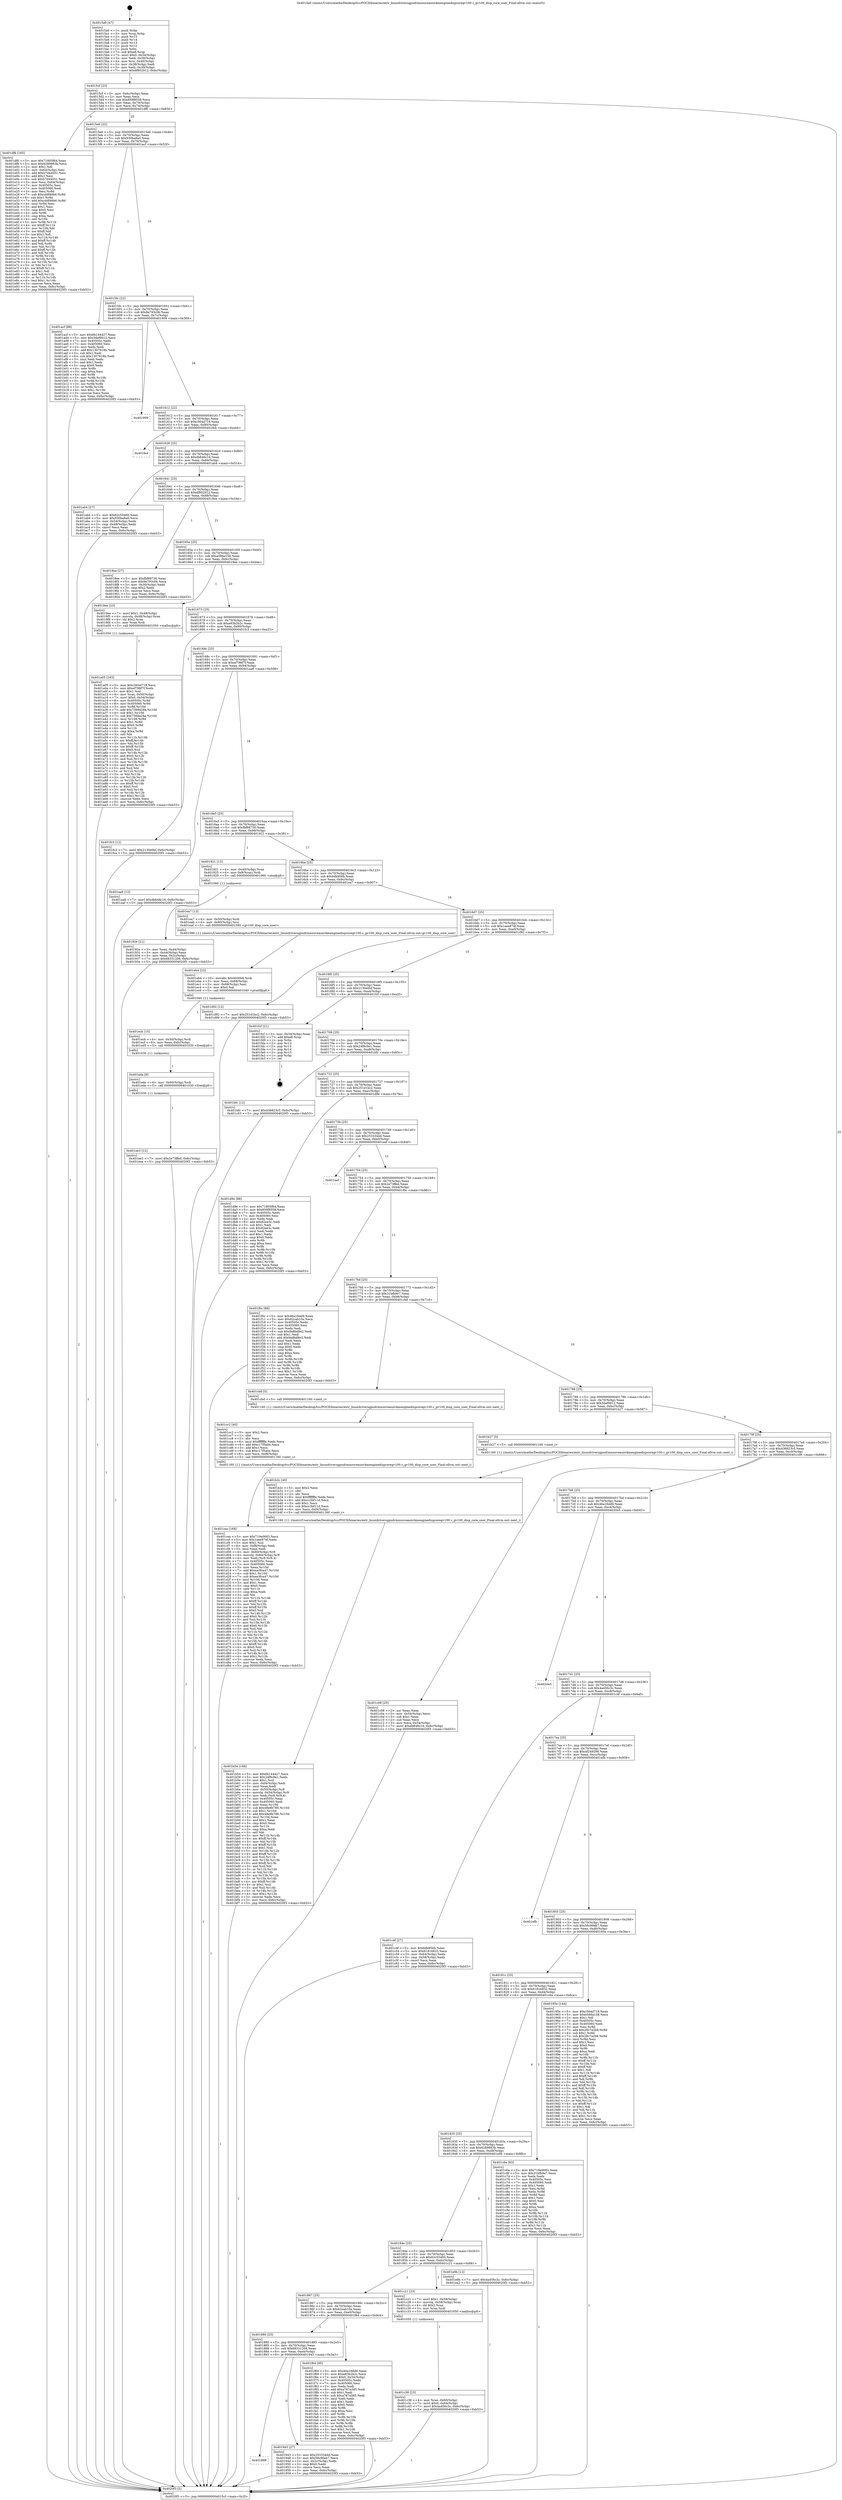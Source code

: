 digraph "0x4015a0" {
  label = "0x4015a0 (/mnt/c/Users/mathe/Desktop/tcc/POCII/binaries/extr_linuxdriversgpudrmnouveaunvkmenginedispcoregv100.c_gv100_disp_core_user_Final-ollvm.out::main(0))"
  labelloc = "t"
  node[shape=record]

  Entry [label="",width=0.3,height=0.3,shape=circle,fillcolor=black,style=filled]
  "0x4015cf" [label="{
     0x4015cf [23]\l
     | [instrs]\l
     &nbsp;&nbsp;0x4015cf \<+3\>: mov -0x6c(%rbp),%eax\l
     &nbsp;&nbsp;0x4015d2 \<+2\>: mov %eax,%ecx\l
     &nbsp;&nbsp;0x4015d4 \<+6\>: sub $0x859f8558,%ecx\l
     &nbsp;&nbsp;0x4015da \<+3\>: mov %eax,-0x70(%rbp)\l
     &nbsp;&nbsp;0x4015dd \<+3\>: mov %ecx,-0x74(%rbp)\l
     &nbsp;&nbsp;0x4015e0 \<+6\>: je 0000000000401df6 \<main+0x856\>\l
  }"]
  "0x401df6" [label="{
     0x401df6 [165]\l
     | [instrs]\l
     &nbsp;&nbsp;0x401df6 \<+5\>: mov $0x71805f64,%eax\l
     &nbsp;&nbsp;0x401dfb \<+5\>: mov $0x6289863b,%ecx\l
     &nbsp;&nbsp;0x401e00 \<+2\>: mov $0x1,%dl\l
     &nbsp;&nbsp;0x401e02 \<+3\>: mov -0x64(%rbp),%esi\l
     &nbsp;&nbsp;0x401e05 \<+6\>: add $0xb7d44051,%esi\l
     &nbsp;&nbsp;0x401e0b \<+3\>: add $0x1,%esi\l
     &nbsp;&nbsp;0x401e0e \<+6\>: sub $0xb7d44051,%esi\l
     &nbsp;&nbsp;0x401e14 \<+3\>: mov %esi,-0x64(%rbp)\l
     &nbsp;&nbsp;0x401e17 \<+7\>: mov 0x40505c,%esi\l
     &nbsp;&nbsp;0x401e1e \<+7\>: mov 0x405060,%edi\l
     &nbsp;&nbsp;0x401e25 \<+3\>: mov %esi,%r8d\l
     &nbsp;&nbsp;0x401e28 \<+7\>: sub $0xcddf46b6,%r8d\l
     &nbsp;&nbsp;0x401e2f \<+4\>: sub $0x1,%r8d\l
     &nbsp;&nbsp;0x401e33 \<+7\>: add $0xcddf46b6,%r8d\l
     &nbsp;&nbsp;0x401e3a \<+4\>: imul %r8d,%esi\l
     &nbsp;&nbsp;0x401e3e \<+3\>: and $0x1,%esi\l
     &nbsp;&nbsp;0x401e41 \<+3\>: cmp $0x0,%esi\l
     &nbsp;&nbsp;0x401e44 \<+4\>: sete %r9b\l
     &nbsp;&nbsp;0x401e48 \<+3\>: cmp $0xa,%edi\l
     &nbsp;&nbsp;0x401e4b \<+4\>: setl %r10b\l
     &nbsp;&nbsp;0x401e4f \<+3\>: mov %r9b,%r11b\l
     &nbsp;&nbsp;0x401e52 \<+4\>: xor $0xff,%r11b\l
     &nbsp;&nbsp;0x401e56 \<+3\>: mov %r10b,%bl\l
     &nbsp;&nbsp;0x401e59 \<+3\>: xor $0xff,%bl\l
     &nbsp;&nbsp;0x401e5c \<+3\>: xor $0x1,%dl\l
     &nbsp;&nbsp;0x401e5f \<+3\>: mov %r11b,%r14b\l
     &nbsp;&nbsp;0x401e62 \<+4\>: and $0xff,%r14b\l
     &nbsp;&nbsp;0x401e66 \<+3\>: and %dl,%r9b\l
     &nbsp;&nbsp;0x401e69 \<+3\>: mov %bl,%r15b\l
     &nbsp;&nbsp;0x401e6c \<+4\>: and $0xff,%r15b\l
     &nbsp;&nbsp;0x401e70 \<+3\>: and %dl,%r10b\l
     &nbsp;&nbsp;0x401e73 \<+3\>: or %r9b,%r14b\l
     &nbsp;&nbsp;0x401e76 \<+3\>: or %r10b,%r15b\l
     &nbsp;&nbsp;0x401e79 \<+3\>: xor %r15b,%r14b\l
     &nbsp;&nbsp;0x401e7c \<+3\>: or %bl,%r11b\l
     &nbsp;&nbsp;0x401e7f \<+4\>: xor $0xff,%r11b\l
     &nbsp;&nbsp;0x401e83 \<+3\>: or $0x1,%dl\l
     &nbsp;&nbsp;0x401e86 \<+3\>: and %dl,%r11b\l
     &nbsp;&nbsp;0x401e89 \<+3\>: or %r11b,%r14b\l
     &nbsp;&nbsp;0x401e8c \<+4\>: test $0x1,%r14b\l
     &nbsp;&nbsp;0x401e90 \<+3\>: cmovne %ecx,%eax\l
     &nbsp;&nbsp;0x401e93 \<+3\>: mov %eax,-0x6c(%rbp)\l
     &nbsp;&nbsp;0x401e96 \<+5\>: jmp 00000000004020f3 \<main+0xb53\>\l
  }"]
  "0x4015e6" [label="{
     0x4015e6 [22]\l
     | [instrs]\l
     &nbsp;&nbsp;0x4015e6 \<+5\>: jmp 00000000004015eb \<main+0x4b\>\l
     &nbsp;&nbsp;0x4015eb \<+3\>: mov -0x70(%rbp),%eax\l
     &nbsp;&nbsp;0x4015ee \<+5\>: sub $0x930ba8a0,%eax\l
     &nbsp;&nbsp;0x4015f3 \<+3\>: mov %eax,-0x78(%rbp)\l
     &nbsp;&nbsp;0x4015f6 \<+6\>: je 0000000000401acf \<main+0x52f\>\l
  }"]
  Exit [label="",width=0.3,height=0.3,shape=circle,fillcolor=black,style=filled,peripheries=2]
  "0x401acf" [label="{
     0x401acf [88]\l
     | [instrs]\l
     &nbsp;&nbsp;0x401acf \<+5\>: mov $0x6b144427,%eax\l
     &nbsp;&nbsp;0x401ad4 \<+5\>: mov $0x3def0612,%ecx\l
     &nbsp;&nbsp;0x401ad9 \<+7\>: mov 0x40505c,%edx\l
     &nbsp;&nbsp;0x401ae0 \<+7\>: mov 0x405060,%esi\l
     &nbsp;&nbsp;0x401ae7 \<+2\>: mov %edx,%edi\l
     &nbsp;&nbsp;0x401ae9 \<+6\>: add $0x1307618b,%edi\l
     &nbsp;&nbsp;0x401aef \<+3\>: sub $0x1,%edi\l
     &nbsp;&nbsp;0x401af2 \<+6\>: sub $0x1307618b,%edi\l
     &nbsp;&nbsp;0x401af8 \<+3\>: imul %edi,%edx\l
     &nbsp;&nbsp;0x401afb \<+3\>: and $0x1,%edx\l
     &nbsp;&nbsp;0x401afe \<+3\>: cmp $0x0,%edx\l
     &nbsp;&nbsp;0x401b01 \<+4\>: sete %r8b\l
     &nbsp;&nbsp;0x401b05 \<+3\>: cmp $0xa,%esi\l
     &nbsp;&nbsp;0x401b08 \<+4\>: setl %r9b\l
     &nbsp;&nbsp;0x401b0c \<+3\>: mov %r8b,%r10b\l
     &nbsp;&nbsp;0x401b0f \<+3\>: and %r9b,%r10b\l
     &nbsp;&nbsp;0x401b12 \<+3\>: xor %r9b,%r8b\l
     &nbsp;&nbsp;0x401b15 \<+3\>: or %r8b,%r10b\l
     &nbsp;&nbsp;0x401b18 \<+4\>: test $0x1,%r10b\l
     &nbsp;&nbsp;0x401b1c \<+3\>: cmovne %ecx,%eax\l
     &nbsp;&nbsp;0x401b1f \<+3\>: mov %eax,-0x6c(%rbp)\l
     &nbsp;&nbsp;0x401b22 \<+5\>: jmp 00000000004020f3 \<main+0xb53\>\l
  }"]
  "0x4015fc" [label="{
     0x4015fc [22]\l
     | [instrs]\l
     &nbsp;&nbsp;0x4015fc \<+5\>: jmp 0000000000401601 \<main+0x61\>\l
     &nbsp;&nbsp;0x401601 \<+3\>: mov -0x70(%rbp),%eax\l
     &nbsp;&nbsp;0x401604 \<+5\>: sub $0x9a793c0b,%eax\l
     &nbsp;&nbsp;0x401609 \<+3\>: mov %eax,-0x7c(%rbp)\l
     &nbsp;&nbsp;0x40160c \<+6\>: je 0000000000401909 \<main+0x369\>\l
  }"]
  "0x401ee3" [label="{
     0x401ee3 [12]\l
     | [instrs]\l
     &nbsp;&nbsp;0x401ee3 \<+7\>: movl $0x2e73ffed,-0x6c(%rbp)\l
     &nbsp;&nbsp;0x401eea \<+5\>: jmp 00000000004020f3 \<main+0xb53\>\l
  }"]
  "0x401909" [label="{
     0x401909\l
  }", style=dashed]
  "0x401612" [label="{
     0x401612 [22]\l
     | [instrs]\l
     &nbsp;&nbsp;0x401612 \<+5\>: jmp 0000000000401617 \<main+0x77\>\l
     &nbsp;&nbsp;0x401617 \<+3\>: mov -0x70(%rbp),%eax\l
     &nbsp;&nbsp;0x40161a \<+5\>: sub $0xc564d719,%eax\l
     &nbsp;&nbsp;0x40161f \<+3\>: mov %eax,-0x80(%rbp)\l
     &nbsp;&nbsp;0x401622 \<+6\>: je 0000000000401fe4 \<main+0xa44\>\l
  }"]
  "0x401eda" [label="{
     0x401eda [9]\l
     | [instrs]\l
     &nbsp;&nbsp;0x401eda \<+4\>: mov -0x60(%rbp),%rdi\l
     &nbsp;&nbsp;0x401ede \<+5\>: call 0000000000401030 \<free@plt\>\l
     | [calls]\l
     &nbsp;&nbsp;0x401030 \{1\} (unknown)\l
  }"]
  "0x401fe4" [label="{
     0x401fe4\l
  }", style=dashed]
  "0x401628" [label="{
     0x401628 [25]\l
     | [instrs]\l
     &nbsp;&nbsp;0x401628 \<+5\>: jmp 000000000040162d \<main+0x8d\>\l
     &nbsp;&nbsp;0x40162d \<+3\>: mov -0x70(%rbp),%eax\l
     &nbsp;&nbsp;0x401630 \<+5\>: sub $0xdb646c16,%eax\l
     &nbsp;&nbsp;0x401635 \<+6\>: mov %eax,-0x84(%rbp)\l
     &nbsp;&nbsp;0x40163b \<+6\>: je 0000000000401ab4 \<main+0x514\>\l
  }"]
  "0x401ecb" [label="{
     0x401ecb [15]\l
     | [instrs]\l
     &nbsp;&nbsp;0x401ecb \<+4\>: mov -0x50(%rbp),%rdi\l
     &nbsp;&nbsp;0x401ecf \<+6\>: mov %eax,-0xfc(%rbp)\l
     &nbsp;&nbsp;0x401ed5 \<+5\>: call 0000000000401030 \<free@plt\>\l
     | [calls]\l
     &nbsp;&nbsp;0x401030 \{1\} (unknown)\l
  }"]
  "0x401ab4" [label="{
     0x401ab4 [27]\l
     | [instrs]\l
     &nbsp;&nbsp;0x401ab4 \<+5\>: mov $0x62c55460,%eax\l
     &nbsp;&nbsp;0x401ab9 \<+5\>: mov $0x930ba8a0,%ecx\l
     &nbsp;&nbsp;0x401abe \<+3\>: mov -0x54(%rbp),%edx\l
     &nbsp;&nbsp;0x401ac1 \<+3\>: cmp -0x48(%rbp),%edx\l
     &nbsp;&nbsp;0x401ac4 \<+3\>: cmovl %ecx,%eax\l
     &nbsp;&nbsp;0x401ac7 \<+3\>: mov %eax,-0x6c(%rbp)\l
     &nbsp;&nbsp;0x401aca \<+5\>: jmp 00000000004020f3 \<main+0xb53\>\l
  }"]
  "0x401641" [label="{
     0x401641 [25]\l
     | [instrs]\l
     &nbsp;&nbsp;0x401641 \<+5\>: jmp 0000000000401646 \<main+0xa6\>\l
     &nbsp;&nbsp;0x401646 \<+3\>: mov -0x70(%rbp),%eax\l
     &nbsp;&nbsp;0x401649 \<+5\>: sub $0xdf802912,%eax\l
     &nbsp;&nbsp;0x40164e \<+6\>: mov %eax,-0x88(%rbp)\l
     &nbsp;&nbsp;0x401654 \<+6\>: je 00000000004018ee \<main+0x34e\>\l
  }"]
  "0x401eb4" [label="{
     0x401eb4 [23]\l
     | [instrs]\l
     &nbsp;&nbsp;0x401eb4 \<+10\>: movabs $0x4030b6,%rdi\l
     &nbsp;&nbsp;0x401ebe \<+3\>: mov %eax,-0x68(%rbp)\l
     &nbsp;&nbsp;0x401ec1 \<+3\>: mov -0x68(%rbp),%esi\l
     &nbsp;&nbsp;0x401ec4 \<+2\>: mov $0x0,%al\l
     &nbsp;&nbsp;0x401ec6 \<+5\>: call 0000000000401040 \<printf@plt\>\l
     | [calls]\l
     &nbsp;&nbsp;0x401040 \{1\} (unknown)\l
  }"]
  "0x4018ee" [label="{
     0x4018ee [27]\l
     | [instrs]\l
     &nbsp;&nbsp;0x4018ee \<+5\>: mov $0xfbf88730,%eax\l
     &nbsp;&nbsp;0x4018f3 \<+5\>: mov $0x9a793c0b,%ecx\l
     &nbsp;&nbsp;0x4018f8 \<+3\>: mov -0x30(%rbp),%edx\l
     &nbsp;&nbsp;0x4018fb \<+3\>: cmp $0x2,%edx\l
     &nbsp;&nbsp;0x4018fe \<+3\>: cmovne %ecx,%eax\l
     &nbsp;&nbsp;0x401901 \<+3\>: mov %eax,-0x6c(%rbp)\l
     &nbsp;&nbsp;0x401904 \<+5\>: jmp 00000000004020f3 \<main+0xb53\>\l
  }"]
  "0x40165a" [label="{
     0x40165a [25]\l
     | [instrs]\l
     &nbsp;&nbsp;0x40165a \<+5\>: jmp 000000000040165f \<main+0xbf\>\l
     &nbsp;&nbsp;0x40165f \<+3\>: mov -0x70(%rbp),%eax\l
     &nbsp;&nbsp;0x401662 \<+5\>: sub $0xe586a158,%eax\l
     &nbsp;&nbsp;0x401667 \<+6\>: mov %eax,-0x8c(%rbp)\l
     &nbsp;&nbsp;0x40166d \<+6\>: je 00000000004019ee \<main+0x44e\>\l
  }"]
  "0x4020f3" [label="{
     0x4020f3 [5]\l
     | [instrs]\l
     &nbsp;&nbsp;0x4020f3 \<+5\>: jmp 00000000004015cf \<main+0x2f\>\l
  }"]
  "0x4015a0" [label="{
     0x4015a0 [47]\l
     | [instrs]\l
     &nbsp;&nbsp;0x4015a0 \<+1\>: push %rbp\l
     &nbsp;&nbsp;0x4015a1 \<+3\>: mov %rsp,%rbp\l
     &nbsp;&nbsp;0x4015a4 \<+2\>: push %r15\l
     &nbsp;&nbsp;0x4015a6 \<+2\>: push %r14\l
     &nbsp;&nbsp;0x4015a8 \<+2\>: push %r13\l
     &nbsp;&nbsp;0x4015aa \<+2\>: push %r12\l
     &nbsp;&nbsp;0x4015ac \<+1\>: push %rbx\l
     &nbsp;&nbsp;0x4015ad \<+7\>: sub $0xe8,%rsp\l
     &nbsp;&nbsp;0x4015b4 \<+7\>: movl $0x0,-0x34(%rbp)\l
     &nbsp;&nbsp;0x4015bb \<+3\>: mov %edi,-0x38(%rbp)\l
     &nbsp;&nbsp;0x4015be \<+4\>: mov %rsi,-0x40(%rbp)\l
     &nbsp;&nbsp;0x4015c2 \<+3\>: mov -0x38(%rbp),%edi\l
     &nbsp;&nbsp;0x4015c5 \<+3\>: mov %edi,-0x30(%rbp)\l
     &nbsp;&nbsp;0x4015c8 \<+7\>: movl $0xdf802912,-0x6c(%rbp)\l
  }"]
  "0x401cea" [label="{
     0x401cea [168]\l
     | [instrs]\l
     &nbsp;&nbsp;0x401cea \<+5\>: mov $0x719e0683,%ecx\l
     &nbsp;&nbsp;0x401cef \<+5\>: mov $0x1aee874f,%edx\l
     &nbsp;&nbsp;0x401cf4 \<+3\>: mov $0x1,%sil\l
     &nbsp;&nbsp;0x401cf7 \<+6\>: mov -0xf8(%rbp),%edi\l
     &nbsp;&nbsp;0x401cfd \<+3\>: imul %eax,%edi\l
     &nbsp;&nbsp;0x401d00 \<+4\>: mov -0x60(%rbp),%r8\l
     &nbsp;&nbsp;0x401d04 \<+4\>: movslq -0x64(%rbp),%r9\l
     &nbsp;&nbsp;0x401d08 \<+4\>: mov %edi,(%r8,%r9,4)\l
     &nbsp;&nbsp;0x401d0c \<+7\>: mov 0x40505c,%eax\l
     &nbsp;&nbsp;0x401d13 \<+7\>: mov 0x405060,%edi\l
     &nbsp;&nbsp;0x401d1a \<+3\>: mov %eax,%r10d\l
     &nbsp;&nbsp;0x401d1d \<+7\>: add $0xea3fca47,%r10d\l
     &nbsp;&nbsp;0x401d24 \<+4\>: sub $0x1,%r10d\l
     &nbsp;&nbsp;0x401d28 \<+7\>: sub $0xea3fca47,%r10d\l
     &nbsp;&nbsp;0x401d2f \<+4\>: imul %r10d,%eax\l
     &nbsp;&nbsp;0x401d33 \<+3\>: and $0x1,%eax\l
     &nbsp;&nbsp;0x401d36 \<+3\>: cmp $0x0,%eax\l
     &nbsp;&nbsp;0x401d39 \<+4\>: sete %r11b\l
     &nbsp;&nbsp;0x401d3d \<+3\>: cmp $0xa,%edi\l
     &nbsp;&nbsp;0x401d40 \<+3\>: setl %bl\l
     &nbsp;&nbsp;0x401d43 \<+3\>: mov %r11b,%r14b\l
     &nbsp;&nbsp;0x401d46 \<+4\>: xor $0xff,%r14b\l
     &nbsp;&nbsp;0x401d4a \<+3\>: mov %bl,%r15b\l
     &nbsp;&nbsp;0x401d4d \<+4\>: xor $0xff,%r15b\l
     &nbsp;&nbsp;0x401d51 \<+4\>: xor $0x0,%sil\l
     &nbsp;&nbsp;0x401d55 \<+3\>: mov %r14b,%r12b\l
     &nbsp;&nbsp;0x401d58 \<+4\>: and $0x0,%r12b\l
     &nbsp;&nbsp;0x401d5c \<+3\>: and %sil,%r11b\l
     &nbsp;&nbsp;0x401d5f \<+3\>: mov %r15b,%r13b\l
     &nbsp;&nbsp;0x401d62 \<+4\>: and $0x0,%r13b\l
     &nbsp;&nbsp;0x401d66 \<+3\>: and %sil,%bl\l
     &nbsp;&nbsp;0x401d69 \<+3\>: or %r11b,%r12b\l
     &nbsp;&nbsp;0x401d6c \<+3\>: or %bl,%r13b\l
     &nbsp;&nbsp;0x401d6f \<+3\>: xor %r13b,%r12b\l
     &nbsp;&nbsp;0x401d72 \<+3\>: or %r15b,%r14b\l
     &nbsp;&nbsp;0x401d75 \<+4\>: xor $0xff,%r14b\l
     &nbsp;&nbsp;0x401d79 \<+4\>: or $0x0,%sil\l
     &nbsp;&nbsp;0x401d7d \<+3\>: and %sil,%r14b\l
     &nbsp;&nbsp;0x401d80 \<+3\>: or %r14b,%r12b\l
     &nbsp;&nbsp;0x401d83 \<+4\>: test $0x1,%r12b\l
     &nbsp;&nbsp;0x401d87 \<+3\>: cmovne %edx,%ecx\l
     &nbsp;&nbsp;0x401d8a \<+3\>: mov %ecx,-0x6c(%rbp)\l
     &nbsp;&nbsp;0x401d8d \<+5\>: jmp 00000000004020f3 \<main+0xb53\>\l
  }"]
  "0x4019ee" [label="{
     0x4019ee [23]\l
     | [instrs]\l
     &nbsp;&nbsp;0x4019ee \<+7\>: movl $0x1,-0x48(%rbp)\l
     &nbsp;&nbsp;0x4019f5 \<+4\>: movslq -0x48(%rbp),%rax\l
     &nbsp;&nbsp;0x4019f9 \<+4\>: shl $0x2,%rax\l
     &nbsp;&nbsp;0x4019fd \<+3\>: mov %rax,%rdi\l
     &nbsp;&nbsp;0x401a00 \<+5\>: call 0000000000401050 \<malloc@plt\>\l
     | [calls]\l
     &nbsp;&nbsp;0x401050 \{1\} (unknown)\l
  }"]
  "0x401673" [label="{
     0x401673 [25]\l
     | [instrs]\l
     &nbsp;&nbsp;0x401673 \<+5\>: jmp 0000000000401678 \<main+0xd8\>\l
     &nbsp;&nbsp;0x401678 \<+3\>: mov -0x70(%rbp),%eax\l
     &nbsp;&nbsp;0x40167b \<+5\>: sub $0xe83b2b2c,%eax\l
     &nbsp;&nbsp;0x401680 \<+6\>: mov %eax,-0x90(%rbp)\l
     &nbsp;&nbsp;0x401686 \<+6\>: je 0000000000401fc3 \<main+0xa23\>\l
  }"]
  "0x401cc2" [label="{
     0x401cc2 [40]\l
     | [instrs]\l
     &nbsp;&nbsp;0x401cc2 \<+5\>: mov $0x2,%ecx\l
     &nbsp;&nbsp;0x401cc7 \<+1\>: cltd\l
     &nbsp;&nbsp;0x401cc8 \<+2\>: idiv %ecx\l
     &nbsp;&nbsp;0x401cca \<+6\>: imul $0xfffffffe,%edx,%ecx\l
     &nbsp;&nbsp;0x401cd0 \<+6\>: add $0xc17f5a0e,%ecx\l
     &nbsp;&nbsp;0x401cd6 \<+3\>: add $0x1,%ecx\l
     &nbsp;&nbsp;0x401cd9 \<+6\>: sub $0xc17f5a0e,%ecx\l
     &nbsp;&nbsp;0x401cdf \<+6\>: mov %ecx,-0xf8(%rbp)\l
     &nbsp;&nbsp;0x401ce5 \<+5\>: call 0000000000401160 \<next_i\>\l
     | [calls]\l
     &nbsp;&nbsp;0x401160 \{1\} (/mnt/c/Users/mathe/Desktop/tcc/POCII/binaries/extr_linuxdriversgpudrmnouveaunvkmenginedispcoregv100.c_gv100_disp_core_user_Final-ollvm.out::next_i)\l
  }"]
  "0x401fc3" [label="{
     0x401fc3 [12]\l
     | [instrs]\l
     &nbsp;&nbsp;0x401fc3 \<+7\>: movl $0x2130e0bf,-0x6c(%rbp)\l
     &nbsp;&nbsp;0x401fca \<+5\>: jmp 00000000004020f3 \<main+0xb53\>\l
  }"]
  "0x40168c" [label="{
     0x40168c [25]\l
     | [instrs]\l
     &nbsp;&nbsp;0x40168c \<+5\>: jmp 0000000000401691 \<main+0xf1\>\l
     &nbsp;&nbsp;0x401691 \<+3\>: mov -0x70(%rbp),%eax\l
     &nbsp;&nbsp;0x401694 \<+5\>: sub $0xef798f7f,%eax\l
     &nbsp;&nbsp;0x401699 \<+6\>: mov %eax,-0x94(%rbp)\l
     &nbsp;&nbsp;0x40169f \<+6\>: je 0000000000401aa8 \<main+0x508\>\l
  }"]
  "0x401c38" [label="{
     0x401c38 [23]\l
     | [instrs]\l
     &nbsp;&nbsp;0x401c38 \<+4\>: mov %rax,-0x60(%rbp)\l
     &nbsp;&nbsp;0x401c3c \<+7\>: movl $0x0,-0x64(%rbp)\l
     &nbsp;&nbsp;0x401c43 \<+7\>: movl $0x4a456c3c,-0x6c(%rbp)\l
     &nbsp;&nbsp;0x401c4a \<+5\>: jmp 00000000004020f3 \<main+0xb53\>\l
  }"]
  "0x401aa8" [label="{
     0x401aa8 [12]\l
     | [instrs]\l
     &nbsp;&nbsp;0x401aa8 \<+7\>: movl $0xdb646c16,-0x6c(%rbp)\l
     &nbsp;&nbsp;0x401aaf \<+5\>: jmp 00000000004020f3 \<main+0xb53\>\l
  }"]
  "0x4016a5" [label="{
     0x4016a5 [25]\l
     | [instrs]\l
     &nbsp;&nbsp;0x4016a5 \<+5\>: jmp 00000000004016aa \<main+0x10a\>\l
     &nbsp;&nbsp;0x4016aa \<+3\>: mov -0x70(%rbp),%eax\l
     &nbsp;&nbsp;0x4016ad \<+5\>: sub $0xfbf88730,%eax\l
     &nbsp;&nbsp;0x4016b2 \<+6\>: mov %eax,-0x98(%rbp)\l
     &nbsp;&nbsp;0x4016b8 \<+6\>: je 0000000000401921 \<main+0x381\>\l
  }"]
  "0x401b54" [label="{
     0x401b54 [168]\l
     | [instrs]\l
     &nbsp;&nbsp;0x401b54 \<+5\>: mov $0x6b144427,%ecx\l
     &nbsp;&nbsp;0x401b59 \<+5\>: mov $0x24f8c9e1,%edx\l
     &nbsp;&nbsp;0x401b5e \<+3\>: mov $0x1,%sil\l
     &nbsp;&nbsp;0x401b61 \<+6\>: mov -0xf4(%rbp),%edi\l
     &nbsp;&nbsp;0x401b67 \<+3\>: imul %eax,%edi\l
     &nbsp;&nbsp;0x401b6a \<+4\>: mov -0x50(%rbp),%r8\l
     &nbsp;&nbsp;0x401b6e \<+4\>: movslq -0x54(%rbp),%r9\l
     &nbsp;&nbsp;0x401b72 \<+4\>: mov %edi,(%r8,%r9,4)\l
     &nbsp;&nbsp;0x401b76 \<+7\>: mov 0x40505c,%eax\l
     &nbsp;&nbsp;0x401b7d \<+7\>: mov 0x405060,%edi\l
     &nbsp;&nbsp;0x401b84 \<+3\>: mov %eax,%r10d\l
     &nbsp;&nbsp;0x401b87 \<+7\>: sub $0x48e9b786,%r10d\l
     &nbsp;&nbsp;0x401b8e \<+4\>: sub $0x1,%r10d\l
     &nbsp;&nbsp;0x401b92 \<+7\>: add $0x48e9b786,%r10d\l
     &nbsp;&nbsp;0x401b99 \<+4\>: imul %r10d,%eax\l
     &nbsp;&nbsp;0x401b9d \<+3\>: and $0x1,%eax\l
     &nbsp;&nbsp;0x401ba0 \<+3\>: cmp $0x0,%eax\l
     &nbsp;&nbsp;0x401ba3 \<+4\>: sete %r11b\l
     &nbsp;&nbsp;0x401ba7 \<+3\>: cmp $0xa,%edi\l
     &nbsp;&nbsp;0x401baa \<+3\>: setl %bl\l
     &nbsp;&nbsp;0x401bad \<+3\>: mov %r11b,%r14b\l
     &nbsp;&nbsp;0x401bb0 \<+4\>: xor $0xff,%r14b\l
     &nbsp;&nbsp;0x401bb4 \<+3\>: mov %bl,%r15b\l
     &nbsp;&nbsp;0x401bb7 \<+4\>: xor $0xff,%r15b\l
     &nbsp;&nbsp;0x401bbb \<+4\>: xor $0x1,%sil\l
     &nbsp;&nbsp;0x401bbf \<+3\>: mov %r14b,%r12b\l
     &nbsp;&nbsp;0x401bc2 \<+4\>: and $0xff,%r12b\l
     &nbsp;&nbsp;0x401bc6 \<+3\>: and %sil,%r11b\l
     &nbsp;&nbsp;0x401bc9 \<+3\>: mov %r15b,%r13b\l
     &nbsp;&nbsp;0x401bcc \<+4\>: and $0xff,%r13b\l
     &nbsp;&nbsp;0x401bd0 \<+3\>: and %sil,%bl\l
     &nbsp;&nbsp;0x401bd3 \<+3\>: or %r11b,%r12b\l
     &nbsp;&nbsp;0x401bd6 \<+3\>: or %bl,%r13b\l
     &nbsp;&nbsp;0x401bd9 \<+3\>: xor %r13b,%r12b\l
     &nbsp;&nbsp;0x401bdc \<+3\>: or %r15b,%r14b\l
     &nbsp;&nbsp;0x401bdf \<+4\>: xor $0xff,%r14b\l
     &nbsp;&nbsp;0x401be3 \<+4\>: or $0x1,%sil\l
     &nbsp;&nbsp;0x401be7 \<+3\>: and %sil,%r14b\l
     &nbsp;&nbsp;0x401bea \<+3\>: or %r14b,%r12b\l
     &nbsp;&nbsp;0x401bed \<+4\>: test $0x1,%r12b\l
     &nbsp;&nbsp;0x401bf1 \<+3\>: cmovne %edx,%ecx\l
     &nbsp;&nbsp;0x401bf4 \<+3\>: mov %ecx,-0x6c(%rbp)\l
     &nbsp;&nbsp;0x401bf7 \<+5\>: jmp 00000000004020f3 \<main+0xb53\>\l
  }"]
  "0x401921" [label="{
     0x401921 [13]\l
     | [instrs]\l
     &nbsp;&nbsp;0x401921 \<+4\>: mov -0x40(%rbp),%rax\l
     &nbsp;&nbsp;0x401925 \<+4\>: mov 0x8(%rax),%rdi\l
     &nbsp;&nbsp;0x401929 \<+5\>: call 0000000000401060 \<atoi@plt\>\l
     | [calls]\l
     &nbsp;&nbsp;0x401060 \{1\} (unknown)\l
  }"]
  "0x4016be" [label="{
     0x4016be [25]\l
     | [instrs]\l
     &nbsp;&nbsp;0x4016be \<+5\>: jmp 00000000004016c3 \<main+0x123\>\l
     &nbsp;&nbsp;0x4016c3 \<+3\>: mov -0x70(%rbp),%eax\l
     &nbsp;&nbsp;0x4016c6 \<+5\>: sub $0x6db956b,%eax\l
     &nbsp;&nbsp;0x4016cb \<+6\>: mov %eax,-0x9c(%rbp)\l
     &nbsp;&nbsp;0x4016d1 \<+6\>: je 0000000000401ea7 \<main+0x907\>\l
  }"]
  "0x40192e" [label="{
     0x40192e [21]\l
     | [instrs]\l
     &nbsp;&nbsp;0x40192e \<+3\>: mov %eax,-0x44(%rbp)\l
     &nbsp;&nbsp;0x401931 \<+3\>: mov -0x44(%rbp),%eax\l
     &nbsp;&nbsp;0x401934 \<+3\>: mov %eax,-0x2c(%rbp)\l
     &nbsp;&nbsp;0x401937 \<+7\>: movl $0x68331208,-0x6c(%rbp)\l
     &nbsp;&nbsp;0x40193e \<+5\>: jmp 00000000004020f3 \<main+0xb53\>\l
  }"]
  "0x401b2c" [label="{
     0x401b2c [40]\l
     | [instrs]\l
     &nbsp;&nbsp;0x401b2c \<+5\>: mov $0x2,%ecx\l
     &nbsp;&nbsp;0x401b31 \<+1\>: cltd\l
     &nbsp;&nbsp;0x401b32 \<+2\>: idiv %ecx\l
     &nbsp;&nbsp;0x401b34 \<+6\>: imul $0xfffffffe,%edx,%ecx\l
     &nbsp;&nbsp;0x401b3a \<+6\>: add $0xcc3bf11d,%ecx\l
     &nbsp;&nbsp;0x401b40 \<+3\>: add $0x1,%ecx\l
     &nbsp;&nbsp;0x401b43 \<+6\>: sub $0xcc3bf11d,%ecx\l
     &nbsp;&nbsp;0x401b49 \<+6\>: mov %ecx,-0xf4(%rbp)\l
     &nbsp;&nbsp;0x401b4f \<+5\>: call 0000000000401160 \<next_i\>\l
     | [calls]\l
     &nbsp;&nbsp;0x401160 \{1\} (/mnt/c/Users/mathe/Desktop/tcc/POCII/binaries/extr_linuxdriversgpudrmnouveaunvkmenginedispcoregv100.c_gv100_disp_core_user_Final-ollvm.out::next_i)\l
  }"]
  "0x401ea7" [label="{
     0x401ea7 [13]\l
     | [instrs]\l
     &nbsp;&nbsp;0x401ea7 \<+4\>: mov -0x50(%rbp),%rdi\l
     &nbsp;&nbsp;0x401eab \<+4\>: mov -0x60(%rbp),%rsi\l
     &nbsp;&nbsp;0x401eaf \<+5\>: call 0000000000401580 \<gv100_disp_core_user\>\l
     | [calls]\l
     &nbsp;&nbsp;0x401580 \{1\} (/mnt/c/Users/mathe/Desktop/tcc/POCII/binaries/extr_linuxdriversgpudrmnouveaunvkmenginedispcoregv100.c_gv100_disp_core_user_Final-ollvm.out::gv100_disp_core_user)\l
  }"]
  "0x4016d7" [label="{
     0x4016d7 [25]\l
     | [instrs]\l
     &nbsp;&nbsp;0x4016d7 \<+5\>: jmp 00000000004016dc \<main+0x13c\>\l
     &nbsp;&nbsp;0x4016dc \<+3\>: mov -0x70(%rbp),%eax\l
     &nbsp;&nbsp;0x4016df \<+5\>: sub $0x1aee874f,%eax\l
     &nbsp;&nbsp;0x4016e4 \<+6\>: mov %eax,-0xa0(%rbp)\l
     &nbsp;&nbsp;0x4016ea \<+6\>: je 0000000000401d92 \<main+0x7f2\>\l
  }"]
  "0x401a05" [label="{
     0x401a05 [163]\l
     | [instrs]\l
     &nbsp;&nbsp;0x401a05 \<+5\>: mov $0xc564d719,%ecx\l
     &nbsp;&nbsp;0x401a0a \<+5\>: mov $0xef798f7f,%edx\l
     &nbsp;&nbsp;0x401a0f \<+3\>: mov $0x1,%sil\l
     &nbsp;&nbsp;0x401a12 \<+4\>: mov %rax,-0x50(%rbp)\l
     &nbsp;&nbsp;0x401a16 \<+7\>: movl $0x0,-0x54(%rbp)\l
     &nbsp;&nbsp;0x401a1d \<+8\>: mov 0x40505c,%r8d\l
     &nbsp;&nbsp;0x401a25 \<+8\>: mov 0x405060,%r9d\l
     &nbsp;&nbsp;0x401a2d \<+3\>: mov %r8d,%r10d\l
     &nbsp;&nbsp;0x401a30 \<+7\>: add $0x7569a28a,%r10d\l
     &nbsp;&nbsp;0x401a37 \<+4\>: sub $0x1,%r10d\l
     &nbsp;&nbsp;0x401a3b \<+7\>: sub $0x7569a28a,%r10d\l
     &nbsp;&nbsp;0x401a42 \<+4\>: imul %r10d,%r8d\l
     &nbsp;&nbsp;0x401a46 \<+4\>: and $0x1,%r8d\l
     &nbsp;&nbsp;0x401a4a \<+4\>: cmp $0x0,%r8d\l
     &nbsp;&nbsp;0x401a4e \<+4\>: sete %r11b\l
     &nbsp;&nbsp;0x401a52 \<+4\>: cmp $0xa,%r9d\l
     &nbsp;&nbsp;0x401a56 \<+3\>: setl %bl\l
     &nbsp;&nbsp;0x401a59 \<+3\>: mov %r11b,%r14b\l
     &nbsp;&nbsp;0x401a5c \<+4\>: xor $0xff,%r14b\l
     &nbsp;&nbsp;0x401a60 \<+3\>: mov %bl,%r15b\l
     &nbsp;&nbsp;0x401a63 \<+4\>: xor $0xff,%r15b\l
     &nbsp;&nbsp;0x401a67 \<+4\>: xor $0x0,%sil\l
     &nbsp;&nbsp;0x401a6b \<+3\>: mov %r14b,%r12b\l
     &nbsp;&nbsp;0x401a6e \<+4\>: and $0x0,%r12b\l
     &nbsp;&nbsp;0x401a72 \<+3\>: and %sil,%r11b\l
     &nbsp;&nbsp;0x401a75 \<+3\>: mov %r15b,%r13b\l
     &nbsp;&nbsp;0x401a78 \<+4\>: and $0x0,%r13b\l
     &nbsp;&nbsp;0x401a7c \<+3\>: and %sil,%bl\l
     &nbsp;&nbsp;0x401a7f \<+3\>: or %r11b,%r12b\l
     &nbsp;&nbsp;0x401a82 \<+3\>: or %bl,%r13b\l
     &nbsp;&nbsp;0x401a85 \<+3\>: xor %r13b,%r12b\l
     &nbsp;&nbsp;0x401a88 \<+3\>: or %r15b,%r14b\l
     &nbsp;&nbsp;0x401a8b \<+4\>: xor $0xff,%r14b\l
     &nbsp;&nbsp;0x401a8f \<+4\>: or $0x0,%sil\l
     &nbsp;&nbsp;0x401a93 \<+3\>: and %sil,%r14b\l
     &nbsp;&nbsp;0x401a96 \<+3\>: or %r14b,%r12b\l
     &nbsp;&nbsp;0x401a99 \<+4\>: test $0x1,%r12b\l
     &nbsp;&nbsp;0x401a9d \<+3\>: cmovne %edx,%ecx\l
     &nbsp;&nbsp;0x401aa0 \<+3\>: mov %ecx,-0x6c(%rbp)\l
     &nbsp;&nbsp;0x401aa3 \<+5\>: jmp 00000000004020f3 \<main+0xb53\>\l
  }"]
  "0x401d92" [label="{
     0x401d92 [12]\l
     | [instrs]\l
     &nbsp;&nbsp;0x401d92 \<+7\>: movl $0x251d1bc2,-0x6c(%rbp)\l
     &nbsp;&nbsp;0x401d99 \<+5\>: jmp 00000000004020f3 \<main+0xb53\>\l
  }"]
  "0x4016f0" [label="{
     0x4016f0 [25]\l
     | [instrs]\l
     &nbsp;&nbsp;0x4016f0 \<+5\>: jmp 00000000004016f5 \<main+0x155\>\l
     &nbsp;&nbsp;0x4016f5 \<+3\>: mov -0x70(%rbp),%eax\l
     &nbsp;&nbsp;0x4016f8 \<+5\>: sub $0x2130e0bf,%eax\l
     &nbsp;&nbsp;0x4016fd \<+6\>: mov %eax,-0xa4(%rbp)\l
     &nbsp;&nbsp;0x401703 \<+6\>: je 0000000000401fcf \<main+0xa2f\>\l
  }"]
  "0x401899" [label="{
     0x401899\l
  }", style=dashed]
  "0x401fcf" [label="{
     0x401fcf [21]\l
     | [instrs]\l
     &nbsp;&nbsp;0x401fcf \<+3\>: mov -0x34(%rbp),%eax\l
     &nbsp;&nbsp;0x401fd2 \<+7\>: add $0xe8,%rsp\l
     &nbsp;&nbsp;0x401fd9 \<+1\>: pop %rbx\l
     &nbsp;&nbsp;0x401fda \<+2\>: pop %r12\l
     &nbsp;&nbsp;0x401fdc \<+2\>: pop %r13\l
     &nbsp;&nbsp;0x401fde \<+2\>: pop %r14\l
     &nbsp;&nbsp;0x401fe0 \<+2\>: pop %r15\l
     &nbsp;&nbsp;0x401fe2 \<+1\>: pop %rbp\l
     &nbsp;&nbsp;0x401fe3 \<+1\>: ret\l
  }"]
  "0x401709" [label="{
     0x401709 [25]\l
     | [instrs]\l
     &nbsp;&nbsp;0x401709 \<+5\>: jmp 000000000040170e \<main+0x16e\>\l
     &nbsp;&nbsp;0x40170e \<+3\>: mov -0x70(%rbp),%eax\l
     &nbsp;&nbsp;0x401711 \<+5\>: sub $0x24f8c9e1,%eax\l
     &nbsp;&nbsp;0x401716 \<+6\>: mov %eax,-0xa8(%rbp)\l
     &nbsp;&nbsp;0x40171c \<+6\>: je 0000000000401bfc \<main+0x65c\>\l
  }"]
  "0x401943" [label="{
     0x401943 [27]\l
     | [instrs]\l
     &nbsp;&nbsp;0x401943 \<+5\>: mov $0x253334dd,%eax\l
     &nbsp;&nbsp;0x401948 \<+5\>: mov $0x58c96eb7,%ecx\l
     &nbsp;&nbsp;0x40194d \<+3\>: mov -0x2c(%rbp),%edx\l
     &nbsp;&nbsp;0x401950 \<+3\>: cmp $0x0,%edx\l
     &nbsp;&nbsp;0x401953 \<+3\>: cmove %ecx,%eax\l
     &nbsp;&nbsp;0x401956 \<+3\>: mov %eax,-0x6c(%rbp)\l
     &nbsp;&nbsp;0x401959 \<+5\>: jmp 00000000004020f3 \<main+0xb53\>\l
  }"]
  "0x401bfc" [label="{
     0x401bfc [12]\l
     | [instrs]\l
     &nbsp;&nbsp;0x401bfc \<+7\>: movl $0x436823c5,-0x6c(%rbp)\l
     &nbsp;&nbsp;0x401c03 \<+5\>: jmp 00000000004020f3 \<main+0xb53\>\l
  }"]
  "0x401722" [label="{
     0x401722 [25]\l
     | [instrs]\l
     &nbsp;&nbsp;0x401722 \<+5\>: jmp 0000000000401727 \<main+0x187\>\l
     &nbsp;&nbsp;0x401727 \<+3\>: mov -0x70(%rbp),%eax\l
     &nbsp;&nbsp;0x40172a \<+5\>: sub $0x251d1bc2,%eax\l
     &nbsp;&nbsp;0x40172f \<+6\>: mov %eax,-0xac(%rbp)\l
     &nbsp;&nbsp;0x401735 \<+6\>: je 0000000000401d9e \<main+0x7fe\>\l
  }"]
  "0x401880" [label="{
     0x401880 [25]\l
     | [instrs]\l
     &nbsp;&nbsp;0x401880 \<+5\>: jmp 0000000000401885 \<main+0x2e5\>\l
     &nbsp;&nbsp;0x401885 \<+3\>: mov -0x70(%rbp),%eax\l
     &nbsp;&nbsp;0x401888 \<+5\>: sub $0x68331208,%eax\l
     &nbsp;&nbsp;0x40188d \<+6\>: mov %eax,-0xe4(%rbp)\l
     &nbsp;&nbsp;0x401893 \<+6\>: je 0000000000401943 \<main+0x3a3\>\l
  }"]
  "0x401d9e" [label="{
     0x401d9e [88]\l
     | [instrs]\l
     &nbsp;&nbsp;0x401d9e \<+5\>: mov $0x71805f64,%eax\l
     &nbsp;&nbsp;0x401da3 \<+5\>: mov $0x859f8558,%ecx\l
     &nbsp;&nbsp;0x401da8 \<+7\>: mov 0x40505c,%edx\l
     &nbsp;&nbsp;0x401daf \<+7\>: mov 0x405060,%esi\l
     &nbsp;&nbsp;0x401db6 \<+2\>: mov %edx,%edi\l
     &nbsp;&nbsp;0x401db8 \<+6\>: add $0x82ee3c,%edi\l
     &nbsp;&nbsp;0x401dbe \<+3\>: sub $0x1,%edi\l
     &nbsp;&nbsp;0x401dc1 \<+6\>: sub $0x82ee3c,%edi\l
     &nbsp;&nbsp;0x401dc7 \<+3\>: imul %edi,%edx\l
     &nbsp;&nbsp;0x401dca \<+3\>: and $0x1,%edx\l
     &nbsp;&nbsp;0x401dcd \<+3\>: cmp $0x0,%edx\l
     &nbsp;&nbsp;0x401dd0 \<+4\>: sete %r8b\l
     &nbsp;&nbsp;0x401dd4 \<+3\>: cmp $0xa,%esi\l
     &nbsp;&nbsp;0x401dd7 \<+4\>: setl %r9b\l
     &nbsp;&nbsp;0x401ddb \<+3\>: mov %r8b,%r10b\l
     &nbsp;&nbsp;0x401dde \<+3\>: and %r9b,%r10b\l
     &nbsp;&nbsp;0x401de1 \<+3\>: xor %r9b,%r8b\l
     &nbsp;&nbsp;0x401de4 \<+3\>: or %r8b,%r10b\l
     &nbsp;&nbsp;0x401de7 \<+4\>: test $0x1,%r10b\l
     &nbsp;&nbsp;0x401deb \<+3\>: cmovne %ecx,%eax\l
     &nbsp;&nbsp;0x401dee \<+3\>: mov %eax,-0x6c(%rbp)\l
     &nbsp;&nbsp;0x401df1 \<+5\>: jmp 00000000004020f3 \<main+0xb53\>\l
  }"]
  "0x40173b" [label="{
     0x40173b [25]\l
     | [instrs]\l
     &nbsp;&nbsp;0x40173b \<+5\>: jmp 0000000000401740 \<main+0x1a0\>\l
     &nbsp;&nbsp;0x401740 \<+3\>: mov -0x70(%rbp),%eax\l
     &nbsp;&nbsp;0x401743 \<+5\>: sub $0x253334dd,%eax\l
     &nbsp;&nbsp;0x401748 \<+6\>: mov %eax,-0xb0(%rbp)\l
     &nbsp;&nbsp;0x40174e \<+6\>: je 0000000000401eef \<main+0x94f\>\l
  }"]
  "0x401f64" [label="{
     0x401f64 [95]\l
     | [instrs]\l
     &nbsp;&nbsp;0x401f64 \<+5\>: mov $0x46a16dd9,%eax\l
     &nbsp;&nbsp;0x401f69 \<+5\>: mov $0xe83b2b2c,%ecx\l
     &nbsp;&nbsp;0x401f6e \<+7\>: movl $0x0,-0x34(%rbp)\l
     &nbsp;&nbsp;0x401f75 \<+7\>: mov 0x40505c,%edx\l
     &nbsp;&nbsp;0x401f7c \<+7\>: mov 0x405060,%esi\l
     &nbsp;&nbsp;0x401f83 \<+2\>: mov %edx,%edi\l
     &nbsp;&nbsp;0x401f85 \<+6\>: add $0xa787a385,%edi\l
     &nbsp;&nbsp;0x401f8b \<+3\>: sub $0x1,%edi\l
     &nbsp;&nbsp;0x401f8e \<+6\>: sub $0xa787a385,%edi\l
     &nbsp;&nbsp;0x401f94 \<+3\>: imul %edi,%edx\l
     &nbsp;&nbsp;0x401f97 \<+3\>: and $0x1,%edx\l
     &nbsp;&nbsp;0x401f9a \<+3\>: cmp $0x0,%edx\l
     &nbsp;&nbsp;0x401f9d \<+4\>: sete %r8b\l
     &nbsp;&nbsp;0x401fa1 \<+3\>: cmp $0xa,%esi\l
     &nbsp;&nbsp;0x401fa4 \<+4\>: setl %r9b\l
     &nbsp;&nbsp;0x401fa8 \<+3\>: mov %r8b,%r10b\l
     &nbsp;&nbsp;0x401fab \<+3\>: and %r9b,%r10b\l
     &nbsp;&nbsp;0x401fae \<+3\>: xor %r9b,%r8b\l
     &nbsp;&nbsp;0x401fb1 \<+3\>: or %r8b,%r10b\l
     &nbsp;&nbsp;0x401fb4 \<+4\>: test $0x1,%r10b\l
     &nbsp;&nbsp;0x401fb8 \<+3\>: cmovne %ecx,%eax\l
     &nbsp;&nbsp;0x401fbb \<+3\>: mov %eax,-0x6c(%rbp)\l
     &nbsp;&nbsp;0x401fbe \<+5\>: jmp 00000000004020f3 \<main+0xb53\>\l
  }"]
  "0x401eef" [label="{
     0x401eef\l
  }", style=dashed]
  "0x401754" [label="{
     0x401754 [25]\l
     | [instrs]\l
     &nbsp;&nbsp;0x401754 \<+5\>: jmp 0000000000401759 \<main+0x1b9\>\l
     &nbsp;&nbsp;0x401759 \<+3\>: mov -0x70(%rbp),%eax\l
     &nbsp;&nbsp;0x40175c \<+5\>: sub $0x2e73ffed,%eax\l
     &nbsp;&nbsp;0x401761 \<+6\>: mov %eax,-0xb4(%rbp)\l
     &nbsp;&nbsp;0x401767 \<+6\>: je 0000000000401f0c \<main+0x96c\>\l
  }"]
  "0x401867" [label="{
     0x401867 [25]\l
     | [instrs]\l
     &nbsp;&nbsp;0x401867 \<+5\>: jmp 000000000040186c \<main+0x2cc\>\l
     &nbsp;&nbsp;0x40186c \<+3\>: mov -0x70(%rbp),%eax\l
     &nbsp;&nbsp;0x40186f \<+5\>: sub $0x62cab10a,%eax\l
     &nbsp;&nbsp;0x401874 \<+6\>: mov %eax,-0xe0(%rbp)\l
     &nbsp;&nbsp;0x40187a \<+6\>: je 0000000000401f64 \<main+0x9c4\>\l
  }"]
  "0x401f0c" [label="{
     0x401f0c [88]\l
     | [instrs]\l
     &nbsp;&nbsp;0x401f0c \<+5\>: mov $0x46a16dd9,%eax\l
     &nbsp;&nbsp;0x401f11 \<+5\>: mov $0x62cab10a,%ecx\l
     &nbsp;&nbsp;0x401f16 \<+7\>: mov 0x40505c,%edx\l
     &nbsp;&nbsp;0x401f1d \<+7\>: mov 0x405060,%esi\l
     &nbsp;&nbsp;0x401f24 \<+2\>: mov %edx,%edi\l
     &nbsp;&nbsp;0x401f26 \<+6\>: sub $0x9a8bd8e2,%edi\l
     &nbsp;&nbsp;0x401f2c \<+3\>: sub $0x1,%edi\l
     &nbsp;&nbsp;0x401f2f \<+6\>: add $0x9a8bd8e2,%edi\l
     &nbsp;&nbsp;0x401f35 \<+3\>: imul %edi,%edx\l
     &nbsp;&nbsp;0x401f38 \<+3\>: and $0x1,%edx\l
     &nbsp;&nbsp;0x401f3b \<+3\>: cmp $0x0,%edx\l
     &nbsp;&nbsp;0x401f3e \<+4\>: sete %r8b\l
     &nbsp;&nbsp;0x401f42 \<+3\>: cmp $0xa,%esi\l
     &nbsp;&nbsp;0x401f45 \<+4\>: setl %r9b\l
     &nbsp;&nbsp;0x401f49 \<+3\>: mov %r8b,%r10b\l
     &nbsp;&nbsp;0x401f4c \<+3\>: and %r9b,%r10b\l
     &nbsp;&nbsp;0x401f4f \<+3\>: xor %r9b,%r8b\l
     &nbsp;&nbsp;0x401f52 \<+3\>: or %r8b,%r10b\l
     &nbsp;&nbsp;0x401f55 \<+4\>: test $0x1,%r10b\l
     &nbsp;&nbsp;0x401f59 \<+3\>: cmovne %ecx,%eax\l
     &nbsp;&nbsp;0x401f5c \<+3\>: mov %eax,-0x6c(%rbp)\l
     &nbsp;&nbsp;0x401f5f \<+5\>: jmp 00000000004020f3 \<main+0xb53\>\l
  }"]
  "0x40176d" [label="{
     0x40176d [25]\l
     | [instrs]\l
     &nbsp;&nbsp;0x40176d \<+5\>: jmp 0000000000401772 \<main+0x1d2\>\l
     &nbsp;&nbsp;0x401772 \<+3\>: mov -0x70(%rbp),%eax\l
     &nbsp;&nbsp;0x401775 \<+5\>: sub $0x31bfb9e7,%eax\l
     &nbsp;&nbsp;0x40177a \<+6\>: mov %eax,-0xb8(%rbp)\l
     &nbsp;&nbsp;0x401780 \<+6\>: je 0000000000401cbd \<main+0x71d\>\l
  }"]
  "0x401c21" [label="{
     0x401c21 [23]\l
     | [instrs]\l
     &nbsp;&nbsp;0x401c21 \<+7\>: movl $0x1,-0x58(%rbp)\l
     &nbsp;&nbsp;0x401c28 \<+4\>: movslq -0x58(%rbp),%rax\l
     &nbsp;&nbsp;0x401c2c \<+4\>: shl $0x2,%rax\l
     &nbsp;&nbsp;0x401c30 \<+3\>: mov %rax,%rdi\l
     &nbsp;&nbsp;0x401c33 \<+5\>: call 0000000000401050 \<malloc@plt\>\l
     | [calls]\l
     &nbsp;&nbsp;0x401050 \{1\} (unknown)\l
  }"]
  "0x401cbd" [label="{
     0x401cbd [5]\l
     | [instrs]\l
     &nbsp;&nbsp;0x401cbd \<+5\>: call 0000000000401160 \<next_i\>\l
     | [calls]\l
     &nbsp;&nbsp;0x401160 \{1\} (/mnt/c/Users/mathe/Desktop/tcc/POCII/binaries/extr_linuxdriversgpudrmnouveaunvkmenginedispcoregv100.c_gv100_disp_core_user_Final-ollvm.out::next_i)\l
  }"]
  "0x401786" [label="{
     0x401786 [25]\l
     | [instrs]\l
     &nbsp;&nbsp;0x401786 \<+5\>: jmp 000000000040178b \<main+0x1eb\>\l
     &nbsp;&nbsp;0x40178b \<+3\>: mov -0x70(%rbp),%eax\l
     &nbsp;&nbsp;0x40178e \<+5\>: sub $0x3def0612,%eax\l
     &nbsp;&nbsp;0x401793 \<+6\>: mov %eax,-0xbc(%rbp)\l
     &nbsp;&nbsp;0x401799 \<+6\>: je 0000000000401b27 \<main+0x587\>\l
  }"]
  "0x40184e" [label="{
     0x40184e [25]\l
     | [instrs]\l
     &nbsp;&nbsp;0x40184e \<+5\>: jmp 0000000000401853 \<main+0x2b3\>\l
     &nbsp;&nbsp;0x401853 \<+3\>: mov -0x70(%rbp),%eax\l
     &nbsp;&nbsp;0x401856 \<+5\>: sub $0x62c55460,%eax\l
     &nbsp;&nbsp;0x40185b \<+6\>: mov %eax,-0xdc(%rbp)\l
     &nbsp;&nbsp;0x401861 \<+6\>: je 0000000000401c21 \<main+0x681\>\l
  }"]
  "0x401b27" [label="{
     0x401b27 [5]\l
     | [instrs]\l
     &nbsp;&nbsp;0x401b27 \<+5\>: call 0000000000401160 \<next_i\>\l
     | [calls]\l
     &nbsp;&nbsp;0x401160 \{1\} (/mnt/c/Users/mathe/Desktop/tcc/POCII/binaries/extr_linuxdriversgpudrmnouveaunvkmenginedispcoregv100.c_gv100_disp_core_user_Final-ollvm.out::next_i)\l
  }"]
  "0x40179f" [label="{
     0x40179f [25]\l
     | [instrs]\l
     &nbsp;&nbsp;0x40179f \<+5\>: jmp 00000000004017a4 \<main+0x204\>\l
     &nbsp;&nbsp;0x4017a4 \<+3\>: mov -0x70(%rbp),%eax\l
     &nbsp;&nbsp;0x4017a7 \<+5\>: sub $0x436823c5,%eax\l
     &nbsp;&nbsp;0x4017ac \<+6\>: mov %eax,-0xc0(%rbp)\l
     &nbsp;&nbsp;0x4017b2 \<+6\>: je 0000000000401c08 \<main+0x668\>\l
  }"]
  "0x401e9b" [label="{
     0x401e9b [12]\l
     | [instrs]\l
     &nbsp;&nbsp;0x401e9b \<+7\>: movl $0x4a456c3c,-0x6c(%rbp)\l
     &nbsp;&nbsp;0x401ea2 \<+5\>: jmp 00000000004020f3 \<main+0xb53\>\l
  }"]
  "0x401c08" [label="{
     0x401c08 [25]\l
     | [instrs]\l
     &nbsp;&nbsp;0x401c08 \<+2\>: xor %eax,%eax\l
     &nbsp;&nbsp;0x401c0a \<+3\>: mov -0x54(%rbp),%ecx\l
     &nbsp;&nbsp;0x401c0d \<+3\>: sub $0x1,%eax\l
     &nbsp;&nbsp;0x401c10 \<+2\>: sub %eax,%ecx\l
     &nbsp;&nbsp;0x401c12 \<+3\>: mov %ecx,-0x54(%rbp)\l
     &nbsp;&nbsp;0x401c15 \<+7\>: movl $0xdb646c16,-0x6c(%rbp)\l
     &nbsp;&nbsp;0x401c1c \<+5\>: jmp 00000000004020f3 \<main+0xb53\>\l
  }"]
  "0x4017b8" [label="{
     0x4017b8 [25]\l
     | [instrs]\l
     &nbsp;&nbsp;0x4017b8 \<+5\>: jmp 00000000004017bd \<main+0x21d\>\l
     &nbsp;&nbsp;0x4017bd \<+3\>: mov -0x70(%rbp),%eax\l
     &nbsp;&nbsp;0x4017c0 \<+5\>: sub $0x46a16dd9,%eax\l
     &nbsp;&nbsp;0x4017c5 \<+6\>: mov %eax,-0xc4(%rbp)\l
     &nbsp;&nbsp;0x4017cb \<+6\>: je 00000000004020e5 \<main+0xb45\>\l
  }"]
  "0x401835" [label="{
     0x401835 [25]\l
     | [instrs]\l
     &nbsp;&nbsp;0x401835 \<+5\>: jmp 000000000040183a \<main+0x29a\>\l
     &nbsp;&nbsp;0x40183a \<+3\>: mov -0x70(%rbp),%eax\l
     &nbsp;&nbsp;0x40183d \<+5\>: sub $0x6289863b,%eax\l
     &nbsp;&nbsp;0x401842 \<+6\>: mov %eax,-0xd8(%rbp)\l
     &nbsp;&nbsp;0x401848 \<+6\>: je 0000000000401e9b \<main+0x8fb\>\l
  }"]
  "0x4020e5" [label="{
     0x4020e5\l
  }", style=dashed]
  "0x4017d1" [label="{
     0x4017d1 [25]\l
     | [instrs]\l
     &nbsp;&nbsp;0x4017d1 \<+5\>: jmp 00000000004017d6 \<main+0x236\>\l
     &nbsp;&nbsp;0x4017d6 \<+3\>: mov -0x70(%rbp),%eax\l
     &nbsp;&nbsp;0x4017d9 \<+5\>: sub $0x4a456c3c,%eax\l
     &nbsp;&nbsp;0x4017de \<+6\>: mov %eax,-0xc8(%rbp)\l
     &nbsp;&nbsp;0x4017e4 \<+6\>: je 0000000000401c4f \<main+0x6af\>\l
  }"]
  "0x401c6a" [label="{
     0x401c6a [83]\l
     | [instrs]\l
     &nbsp;&nbsp;0x401c6a \<+5\>: mov $0x719e0683,%eax\l
     &nbsp;&nbsp;0x401c6f \<+5\>: mov $0x31bfb9e7,%ecx\l
     &nbsp;&nbsp;0x401c74 \<+2\>: xor %edx,%edx\l
     &nbsp;&nbsp;0x401c76 \<+7\>: mov 0x40505c,%esi\l
     &nbsp;&nbsp;0x401c7d \<+7\>: mov 0x405060,%edi\l
     &nbsp;&nbsp;0x401c84 \<+3\>: sub $0x1,%edx\l
     &nbsp;&nbsp;0x401c87 \<+3\>: mov %esi,%r8d\l
     &nbsp;&nbsp;0x401c8a \<+3\>: add %edx,%r8d\l
     &nbsp;&nbsp;0x401c8d \<+4\>: imul %r8d,%esi\l
     &nbsp;&nbsp;0x401c91 \<+3\>: and $0x1,%esi\l
     &nbsp;&nbsp;0x401c94 \<+3\>: cmp $0x0,%esi\l
     &nbsp;&nbsp;0x401c97 \<+4\>: sete %r9b\l
     &nbsp;&nbsp;0x401c9b \<+3\>: cmp $0xa,%edi\l
     &nbsp;&nbsp;0x401c9e \<+4\>: setl %r10b\l
     &nbsp;&nbsp;0x401ca2 \<+3\>: mov %r9b,%r11b\l
     &nbsp;&nbsp;0x401ca5 \<+3\>: and %r10b,%r11b\l
     &nbsp;&nbsp;0x401ca8 \<+3\>: xor %r10b,%r9b\l
     &nbsp;&nbsp;0x401cab \<+3\>: or %r9b,%r11b\l
     &nbsp;&nbsp;0x401cae \<+4\>: test $0x1,%r11b\l
     &nbsp;&nbsp;0x401cb2 \<+3\>: cmovne %ecx,%eax\l
     &nbsp;&nbsp;0x401cb5 \<+3\>: mov %eax,-0x6c(%rbp)\l
     &nbsp;&nbsp;0x401cb8 \<+5\>: jmp 00000000004020f3 \<main+0xb53\>\l
  }"]
  "0x401c4f" [label="{
     0x401c4f [27]\l
     | [instrs]\l
     &nbsp;&nbsp;0x401c4f \<+5\>: mov $0x6db956b,%eax\l
     &nbsp;&nbsp;0x401c54 \<+5\>: mov $0x61816832,%ecx\l
     &nbsp;&nbsp;0x401c59 \<+3\>: mov -0x64(%rbp),%edx\l
     &nbsp;&nbsp;0x401c5c \<+3\>: cmp -0x58(%rbp),%edx\l
     &nbsp;&nbsp;0x401c5f \<+3\>: cmovl %ecx,%eax\l
     &nbsp;&nbsp;0x401c62 \<+3\>: mov %eax,-0x6c(%rbp)\l
     &nbsp;&nbsp;0x401c65 \<+5\>: jmp 00000000004020f3 \<main+0xb53\>\l
  }"]
  "0x4017ea" [label="{
     0x4017ea [25]\l
     | [instrs]\l
     &nbsp;&nbsp;0x4017ea \<+5\>: jmp 00000000004017ef \<main+0x24f\>\l
     &nbsp;&nbsp;0x4017ef \<+3\>: mov -0x70(%rbp),%eax\l
     &nbsp;&nbsp;0x4017f2 \<+5\>: sub $0x4f249298,%eax\l
     &nbsp;&nbsp;0x4017f7 \<+6\>: mov %eax,-0xcc(%rbp)\l
     &nbsp;&nbsp;0x4017fd \<+6\>: je 0000000000401efb \<main+0x95b\>\l
  }"]
  "0x40181c" [label="{
     0x40181c [25]\l
     | [instrs]\l
     &nbsp;&nbsp;0x40181c \<+5\>: jmp 0000000000401821 \<main+0x281\>\l
     &nbsp;&nbsp;0x401821 \<+3\>: mov -0x70(%rbp),%eax\l
     &nbsp;&nbsp;0x401824 \<+5\>: sub $0x61816832,%eax\l
     &nbsp;&nbsp;0x401829 \<+6\>: mov %eax,-0xd4(%rbp)\l
     &nbsp;&nbsp;0x40182f \<+6\>: je 0000000000401c6a \<main+0x6ca\>\l
  }"]
  "0x401efb" [label="{
     0x401efb\l
  }", style=dashed]
  "0x401803" [label="{
     0x401803 [25]\l
     | [instrs]\l
     &nbsp;&nbsp;0x401803 \<+5\>: jmp 0000000000401808 \<main+0x268\>\l
     &nbsp;&nbsp;0x401808 \<+3\>: mov -0x70(%rbp),%eax\l
     &nbsp;&nbsp;0x40180b \<+5\>: sub $0x58c96eb7,%eax\l
     &nbsp;&nbsp;0x401810 \<+6\>: mov %eax,-0xd0(%rbp)\l
     &nbsp;&nbsp;0x401816 \<+6\>: je 000000000040195e \<main+0x3be\>\l
  }"]
  "0x40195e" [label="{
     0x40195e [144]\l
     | [instrs]\l
     &nbsp;&nbsp;0x40195e \<+5\>: mov $0xc564d719,%eax\l
     &nbsp;&nbsp;0x401963 \<+5\>: mov $0xe586a158,%ecx\l
     &nbsp;&nbsp;0x401968 \<+2\>: mov $0x1,%dl\l
     &nbsp;&nbsp;0x40196a \<+7\>: mov 0x40505c,%esi\l
     &nbsp;&nbsp;0x401971 \<+7\>: mov 0x405060,%edi\l
     &nbsp;&nbsp;0x401978 \<+3\>: mov %esi,%r8d\l
     &nbsp;&nbsp;0x40197b \<+7\>: add $0x28c7a2b8,%r8d\l
     &nbsp;&nbsp;0x401982 \<+4\>: sub $0x1,%r8d\l
     &nbsp;&nbsp;0x401986 \<+7\>: sub $0x28c7a2b8,%r8d\l
     &nbsp;&nbsp;0x40198d \<+4\>: imul %r8d,%esi\l
     &nbsp;&nbsp;0x401991 \<+3\>: and $0x1,%esi\l
     &nbsp;&nbsp;0x401994 \<+3\>: cmp $0x0,%esi\l
     &nbsp;&nbsp;0x401997 \<+4\>: sete %r9b\l
     &nbsp;&nbsp;0x40199b \<+3\>: cmp $0xa,%edi\l
     &nbsp;&nbsp;0x40199e \<+4\>: setl %r10b\l
     &nbsp;&nbsp;0x4019a2 \<+3\>: mov %r9b,%r11b\l
     &nbsp;&nbsp;0x4019a5 \<+4\>: xor $0xff,%r11b\l
     &nbsp;&nbsp;0x4019a9 \<+3\>: mov %r10b,%bl\l
     &nbsp;&nbsp;0x4019ac \<+3\>: xor $0xff,%bl\l
     &nbsp;&nbsp;0x4019af \<+3\>: xor $0x1,%dl\l
     &nbsp;&nbsp;0x4019b2 \<+3\>: mov %r11b,%r14b\l
     &nbsp;&nbsp;0x4019b5 \<+4\>: and $0xff,%r14b\l
     &nbsp;&nbsp;0x4019b9 \<+3\>: and %dl,%r9b\l
     &nbsp;&nbsp;0x4019bc \<+3\>: mov %bl,%r15b\l
     &nbsp;&nbsp;0x4019bf \<+4\>: and $0xff,%r15b\l
     &nbsp;&nbsp;0x4019c3 \<+3\>: and %dl,%r10b\l
     &nbsp;&nbsp;0x4019c6 \<+3\>: or %r9b,%r14b\l
     &nbsp;&nbsp;0x4019c9 \<+3\>: or %r10b,%r15b\l
     &nbsp;&nbsp;0x4019cc \<+3\>: xor %r15b,%r14b\l
     &nbsp;&nbsp;0x4019cf \<+3\>: or %bl,%r11b\l
     &nbsp;&nbsp;0x4019d2 \<+4\>: xor $0xff,%r11b\l
     &nbsp;&nbsp;0x4019d6 \<+3\>: or $0x1,%dl\l
     &nbsp;&nbsp;0x4019d9 \<+3\>: and %dl,%r11b\l
     &nbsp;&nbsp;0x4019dc \<+3\>: or %r11b,%r14b\l
     &nbsp;&nbsp;0x4019df \<+4\>: test $0x1,%r14b\l
     &nbsp;&nbsp;0x4019e3 \<+3\>: cmovne %ecx,%eax\l
     &nbsp;&nbsp;0x4019e6 \<+3\>: mov %eax,-0x6c(%rbp)\l
     &nbsp;&nbsp;0x4019e9 \<+5\>: jmp 00000000004020f3 \<main+0xb53\>\l
  }"]
  Entry -> "0x4015a0" [label=" 1"]
  "0x4015cf" -> "0x401df6" [label=" 1"]
  "0x4015cf" -> "0x4015e6" [label=" 25"]
  "0x401fcf" -> Exit [label=" 1"]
  "0x4015e6" -> "0x401acf" [label=" 1"]
  "0x4015e6" -> "0x4015fc" [label=" 24"]
  "0x401fc3" -> "0x4020f3" [label=" 1"]
  "0x4015fc" -> "0x401909" [label=" 0"]
  "0x4015fc" -> "0x401612" [label=" 24"]
  "0x401f64" -> "0x4020f3" [label=" 1"]
  "0x401612" -> "0x401fe4" [label=" 0"]
  "0x401612" -> "0x401628" [label=" 24"]
  "0x401f0c" -> "0x4020f3" [label=" 1"]
  "0x401628" -> "0x401ab4" [label=" 2"]
  "0x401628" -> "0x401641" [label=" 22"]
  "0x401ee3" -> "0x4020f3" [label=" 1"]
  "0x401641" -> "0x4018ee" [label=" 1"]
  "0x401641" -> "0x40165a" [label=" 21"]
  "0x4018ee" -> "0x4020f3" [label=" 1"]
  "0x4015a0" -> "0x4015cf" [label=" 1"]
  "0x4020f3" -> "0x4015cf" [label=" 25"]
  "0x401eda" -> "0x401ee3" [label=" 1"]
  "0x40165a" -> "0x4019ee" [label=" 1"]
  "0x40165a" -> "0x401673" [label=" 20"]
  "0x401ecb" -> "0x401eda" [label=" 1"]
  "0x401673" -> "0x401fc3" [label=" 1"]
  "0x401673" -> "0x40168c" [label=" 19"]
  "0x401eb4" -> "0x401ecb" [label=" 1"]
  "0x40168c" -> "0x401aa8" [label=" 1"]
  "0x40168c" -> "0x4016a5" [label=" 18"]
  "0x401ea7" -> "0x401eb4" [label=" 1"]
  "0x4016a5" -> "0x401921" [label=" 1"]
  "0x4016a5" -> "0x4016be" [label=" 17"]
  "0x401921" -> "0x40192e" [label=" 1"]
  "0x40192e" -> "0x4020f3" [label=" 1"]
  "0x401e9b" -> "0x4020f3" [label=" 1"]
  "0x4016be" -> "0x401ea7" [label=" 1"]
  "0x4016be" -> "0x4016d7" [label=" 16"]
  "0x401df6" -> "0x4020f3" [label=" 1"]
  "0x4016d7" -> "0x401d92" [label=" 1"]
  "0x4016d7" -> "0x4016f0" [label=" 15"]
  "0x401d9e" -> "0x4020f3" [label=" 1"]
  "0x4016f0" -> "0x401fcf" [label=" 1"]
  "0x4016f0" -> "0x401709" [label=" 14"]
  "0x401d92" -> "0x4020f3" [label=" 1"]
  "0x401709" -> "0x401bfc" [label=" 1"]
  "0x401709" -> "0x401722" [label=" 13"]
  "0x401cea" -> "0x4020f3" [label=" 1"]
  "0x401722" -> "0x401d9e" [label=" 1"]
  "0x401722" -> "0x40173b" [label=" 12"]
  "0x401cbd" -> "0x401cc2" [label=" 1"]
  "0x40173b" -> "0x401eef" [label=" 0"]
  "0x40173b" -> "0x401754" [label=" 12"]
  "0x401c6a" -> "0x4020f3" [label=" 1"]
  "0x401754" -> "0x401f0c" [label=" 1"]
  "0x401754" -> "0x40176d" [label=" 11"]
  "0x401c38" -> "0x4020f3" [label=" 1"]
  "0x40176d" -> "0x401cbd" [label=" 1"]
  "0x40176d" -> "0x401786" [label=" 10"]
  "0x401c21" -> "0x401c38" [label=" 1"]
  "0x401786" -> "0x401b27" [label=" 1"]
  "0x401786" -> "0x40179f" [label=" 9"]
  "0x401bfc" -> "0x4020f3" [label=" 1"]
  "0x40179f" -> "0x401c08" [label=" 1"]
  "0x40179f" -> "0x4017b8" [label=" 8"]
  "0x401b54" -> "0x4020f3" [label=" 1"]
  "0x4017b8" -> "0x4020e5" [label=" 0"]
  "0x4017b8" -> "0x4017d1" [label=" 8"]
  "0x401b27" -> "0x401b2c" [label=" 1"]
  "0x4017d1" -> "0x401c4f" [label=" 2"]
  "0x4017d1" -> "0x4017ea" [label=" 6"]
  "0x401acf" -> "0x4020f3" [label=" 1"]
  "0x4017ea" -> "0x401efb" [label=" 0"]
  "0x4017ea" -> "0x401803" [label=" 6"]
  "0x401aa8" -> "0x4020f3" [label=" 1"]
  "0x401803" -> "0x40195e" [label=" 1"]
  "0x401803" -> "0x40181c" [label=" 5"]
  "0x401ab4" -> "0x4020f3" [label=" 2"]
  "0x40181c" -> "0x401c6a" [label=" 1"]
  "0x40181c" -> "0x401835" [label=" 4"]
  "0x401b2c" -> "0x401b54" [label=" 1"]
  "0x401835" -> "0x401e9b" [label=" 1"]
  "0x401835" -> "0x40184e" [label=" 3"]
  "0x401c08" -> "0x4020f3" [label=" 1"]
  "0x40184e" -> "0x401c21" [label=" 1"]
  "0x40184e" -> "0x401867" [label=" 2"]
  "0x401c4f" -> "0x4020f3" [label=" 2"]
  "0x401867" -> "0x401f64" [label=" 1"]
  "0x401867" -> "0x401880" [label=" 1"]
  "0x401cc2" -> "0x401cea" [label=" 1"]
  "0x401880" -> "0x401943" [label=" 1"]
  "0x401880" -> "0x401899" [label=" 0"]
  "0x401943" -> "0x4020f3" [label=" 1"]
  "0x40195e" -> "0x4020f3" [label=" 1"]
  "0x4019ee" -> "0x401a05" [label=" 1"]
  "0x401a05" -> "0x4020f3" [label=" 1"]
}

